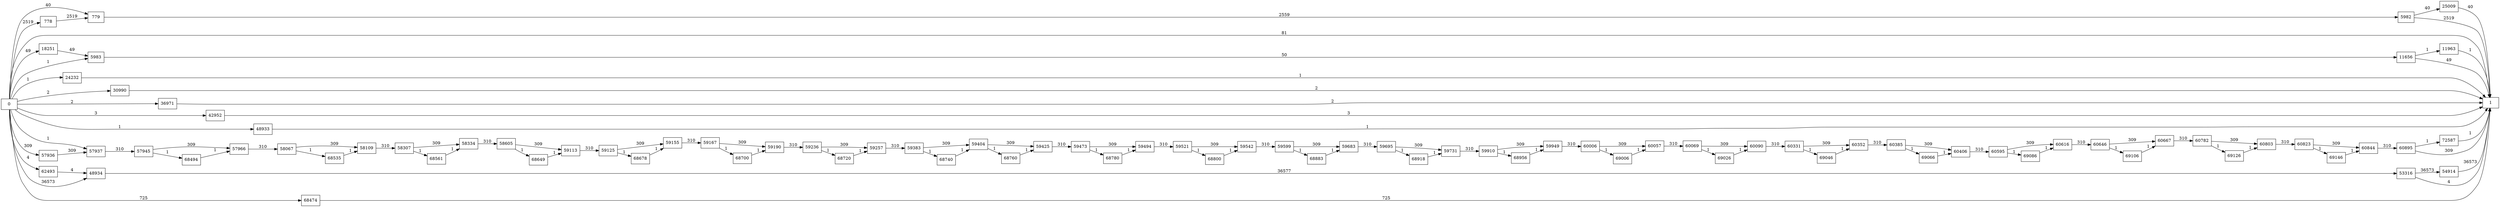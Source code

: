 digraph {
	graph [rankdir=LR]
	node [shape=rectangle]
	778 -> 779 [label=2519]
	779 -> 5982 [label=2559]
	5982 -> 1 [label=2519]
	5982 -> 25009 [label=40]
	5983 -> 11656 [label=50]
	11656 -> 1 [label=49]
	11656 -> 11963 [label=1]
	11963 -> 1 [label=1]
	18251 -> 5983 [label=49]
	24232 -> 1 [label=1]
	25009 -> 1 [label=40]
	30990 -> 1 [label=2]
	36971 -> 1 [label=2]
	42952 -> 1 [label=3]
	48933 -> 1 [label=1]
	48934 -> 53316 [label=36577]
	53316 -> 1 [label=4]
	53316 -> 54914 [label=36573]
	54914 -> 1 [label=36573]
	57936 -> 57937 [label=309]
	57937 -> 57945 [label=310]
	57945 -> 57966 [label=309]
	57945 -> 68494 [label=1]
	57966 -> 58067 [label=310]
	58067 -> 58109 [label=309]
	58067 -> 68535 [label=1]
	58109 -> 58307 [label=310]
	58307 -> 58334 [label=309]
	58307 -> 68561 [label=1]
	58334 -> 58605 [label=310]
	58605 -> 59113 [label=309]
	58605 -> 68649 [label=1]
	59113 -> 59125 [label=310]
	59125 -> 59155 [label=309]
	59125 -> 68678 [label=1]
	59155 -> 59167 [label=310]
	59167 -> 59190 [label=309]
	59167 -> 68700 [label=1]
	59190 -> 59236 [label=310]
	59236 -> 59257 [label=309]
	59236 -> 68720 [label=1]
	59257 -> 59383 [label=310]
	59383 -> 59404 [label=309]
	59383 -> 68740 [label=1]
	59404 -> 59425 [label=309]
	59404 -> 68760 [label=1]
	59425 -> 59473 [label=310]
	59473 -> 59494 [label=309]
	59473 -> 68780 [label=1]
	59494 -> 59521 [label=310]
	59521 -> 59542 [label=309]
	59521 -> 68800 [label=1]
	59542 -> 59599 [label=310]
	59599 -> 59683 [label=309]
	59599 -> 68883 [label=1]
	59683 -> 59695 [label=310]
	59695 -> 59731 [label=309]
	59695 -> 68918 [label=1]
	59731 -> 59910 [label=310]
	59910 -> 59949 [label=309]
	59910 -> 68956 [label=1]
	59949 -> 60006 [label=310]
	60006 -> 60057 [label=309]
	60006 -> 69006 [label=1]
	60057 -> 60069 [label=310]
	60069 -> 60090 [label=309]
	60069 -> 69026 [label=1]
	60090 -> 60331 [label=310]
	60331 -> 60352 [label=309]
	60331 -> 69046 [label=1]
	60352 -> 60385 [label=310]
	60385 -> 60406 [label=309]
	60385 -> 69066 [label=1]
	60406 -> 60595 [label=310]
	60595 -> 60616 [label=309]
	60595 -> 69086 [label=1]
	60616 -> 60646 [label=310]
	60646 -> 60667 [label=309]
	60646 -> 69106 [label=1]
	60667 -> 60782 [label=310]
	60782 -> 60803 [label=309]
	60782 -> 69126 [label=1]
	60803 -> 60823 [label=310]
	60823 -> 60844 [label=309]
	60823 -> 69146 [label=1]
	60844 -> 60895 [label=310]
	60895 -> 1 [label=309]
	60895 -> 72587 [label=1]
	62493 -> 48934 [label=4]
	68474 -> 1 [label=725]
	68494 -> 57966 [label=1]
	68535 -> 58109 [label=1]
	68561 -> 58334 [label=1]
	68649 -> 59113 [label=1]
	68678 -> 59155 [label=1]
	68700 -> 59190 [label=1]
	68720 -> 59257 [label=1]
	68740 -> 59404 [label=1]
	68760 -> 59425 [label=1]
	68780 -> 59494 [label=1]
	68800 -> 59542 [label=1]
	68883 -> 59683 [label=1]
	68918 -> 59731 [label=1]
	68956 -> 59949 [label=1]
	69006 -> 60057 [label=1]
	69026 -> 60090 [label=1]
	69046 -> 60352 [label=1]
	69066 -> 60406 [label=1]
	69086 -> 60616 [label=1]
	69106 -> 60667 [label=1]
	69126 -> 60803 [label=1]
	69146 -> 60844 [label=1]
	72587 -> 1 [label=1]
	0 -> 5983 [label=1]
	0 -> 779 [label=40]
	0 -> 48934 [label=36573]
	0 -> 57937 [label=1]
	0 -> 778 [label=2519]
	0 -> 1 [label=81]
	0 -> 18251 [label=49]
	0 -> 24232 [label=1]
	0 -> 30990 [label=2]
	0 -> 36971 [label=2]
	0 -> 42952 [label=3]
	0 -> 48933 [label=1]
	0 -> 57936 [label=309]
	0 -> 62493 [label=4]
	0 -> 68474 [label=725]
}
